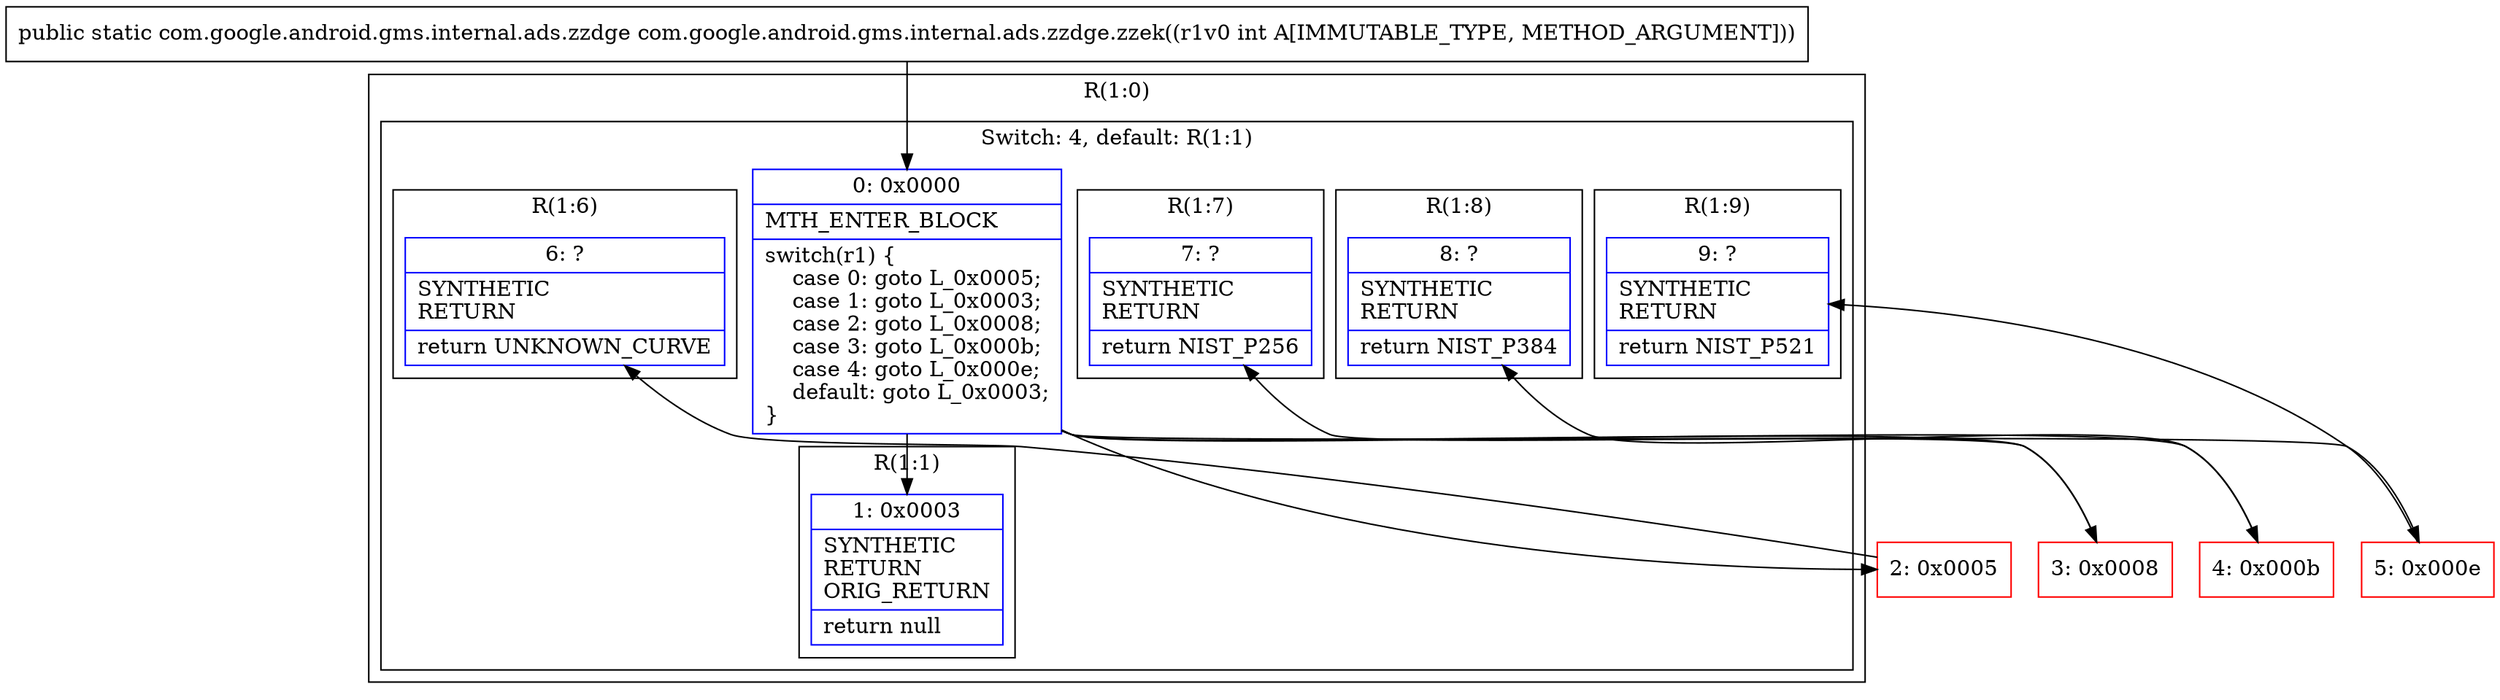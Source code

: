 digraph "CFG forcom.google.android.gms.internal.ads.zzdge.zzek(I)Lcom\/google\/android\/gms\/internal\/ads\/zzdge;" {
subgraph cluster_Region_169037934 {
label = "R(1:0)";
node [shape=record,color=blue];
subgraph cluster_SwitchRegion_441273050 {
label = "Switch: 4, default: R(1:1)";
node [shape=record,color=blue];
Node_0 [shape=record,label="{0\:\ 0x0000|MTH_ENTER_BLOCK\l|switch(r1) \{\l    case 0: goto L_0x0005;\l    case 1: goto L_0x0003;\l    case 2: goto L_0x0008;\l    case 3: goto L_0x000b;\l    case 4: goto L_0x000e;\l    default: goto L_0x0003;\l\}\l}"];
subgraph cluster_Region_1911815756 {
label = "R(1:6)";
node [shape=record,color=blue];
Node_6 [shape=record,label="{6\:\ ?|SYNTHETIC\lRETURN\l|return UNKNOWN_CURVE\l}"];
}
subgraph cluster_Region_978983243 {
label = "R(1:7)";
node [shape=record,color=blue];
Node_7 [shape=record,label="{7\:\ ?|SYNTHETIC\lRETURN\l|return NIST_P256\l}"];
}
subgraph cluster_Region_718978638 {
label = "R(1:8)";
node [shape=record,color=blue];
Node_8 [shape=record,label="{8\:\ ?|SYNTHETIC\lRETURN\l|return NIST_P384\l}"];
}
subgraph cluster_Region_1513171541 {
label = "R(1:9)";
node [shape=record,color=blue];
Node_9 [shape=record,label="{9\:\ ?|SYNTHETIC\lRETURN\l|return NIST_P521\l}"];
}
subgraph cluster_Region_878624449 {
label = "R(1:1)";
node [shape=record,color=blue];
Node_1 [shape=record,label="{1\:\ 0x0003|SYNTHETIC\lRETURN\lORIG_RETURN\l|return null\l}"];
}
}
}
Node_2 [shape=record,color=red,label="{2\:\ 0x0005}"];
Node_3 [shape=record,color=red,label="{3\:\ 0x0008}"];
Node_4 [shape=record,color=red,label="{4\:\ 0x000b}"];
Node_5 [shape=record,color=red,label="{5\:\ 0x000e}"];
MethodNode[shape=record,label="{public static com.google.android.gms.internal.ads.zzdge com.google.android.gms.internal.ads.zzdge.zzek((r1v0 int A[IMMUTABLE_TYPE, METHOD_ARGUMENT])) }"];
MethodNode -> Node_0;
Node_0 -> Node_1;
Node_0 -> Node_2;
Node_0 -> Node_3;
Node_0 -> Node_4;
Node_0 -> Node_5;
Node_2 -> Node_6;
Node_3 -> Node_7;
Node_4 -> Node_8;
Node_5 -> Node_9;
}

